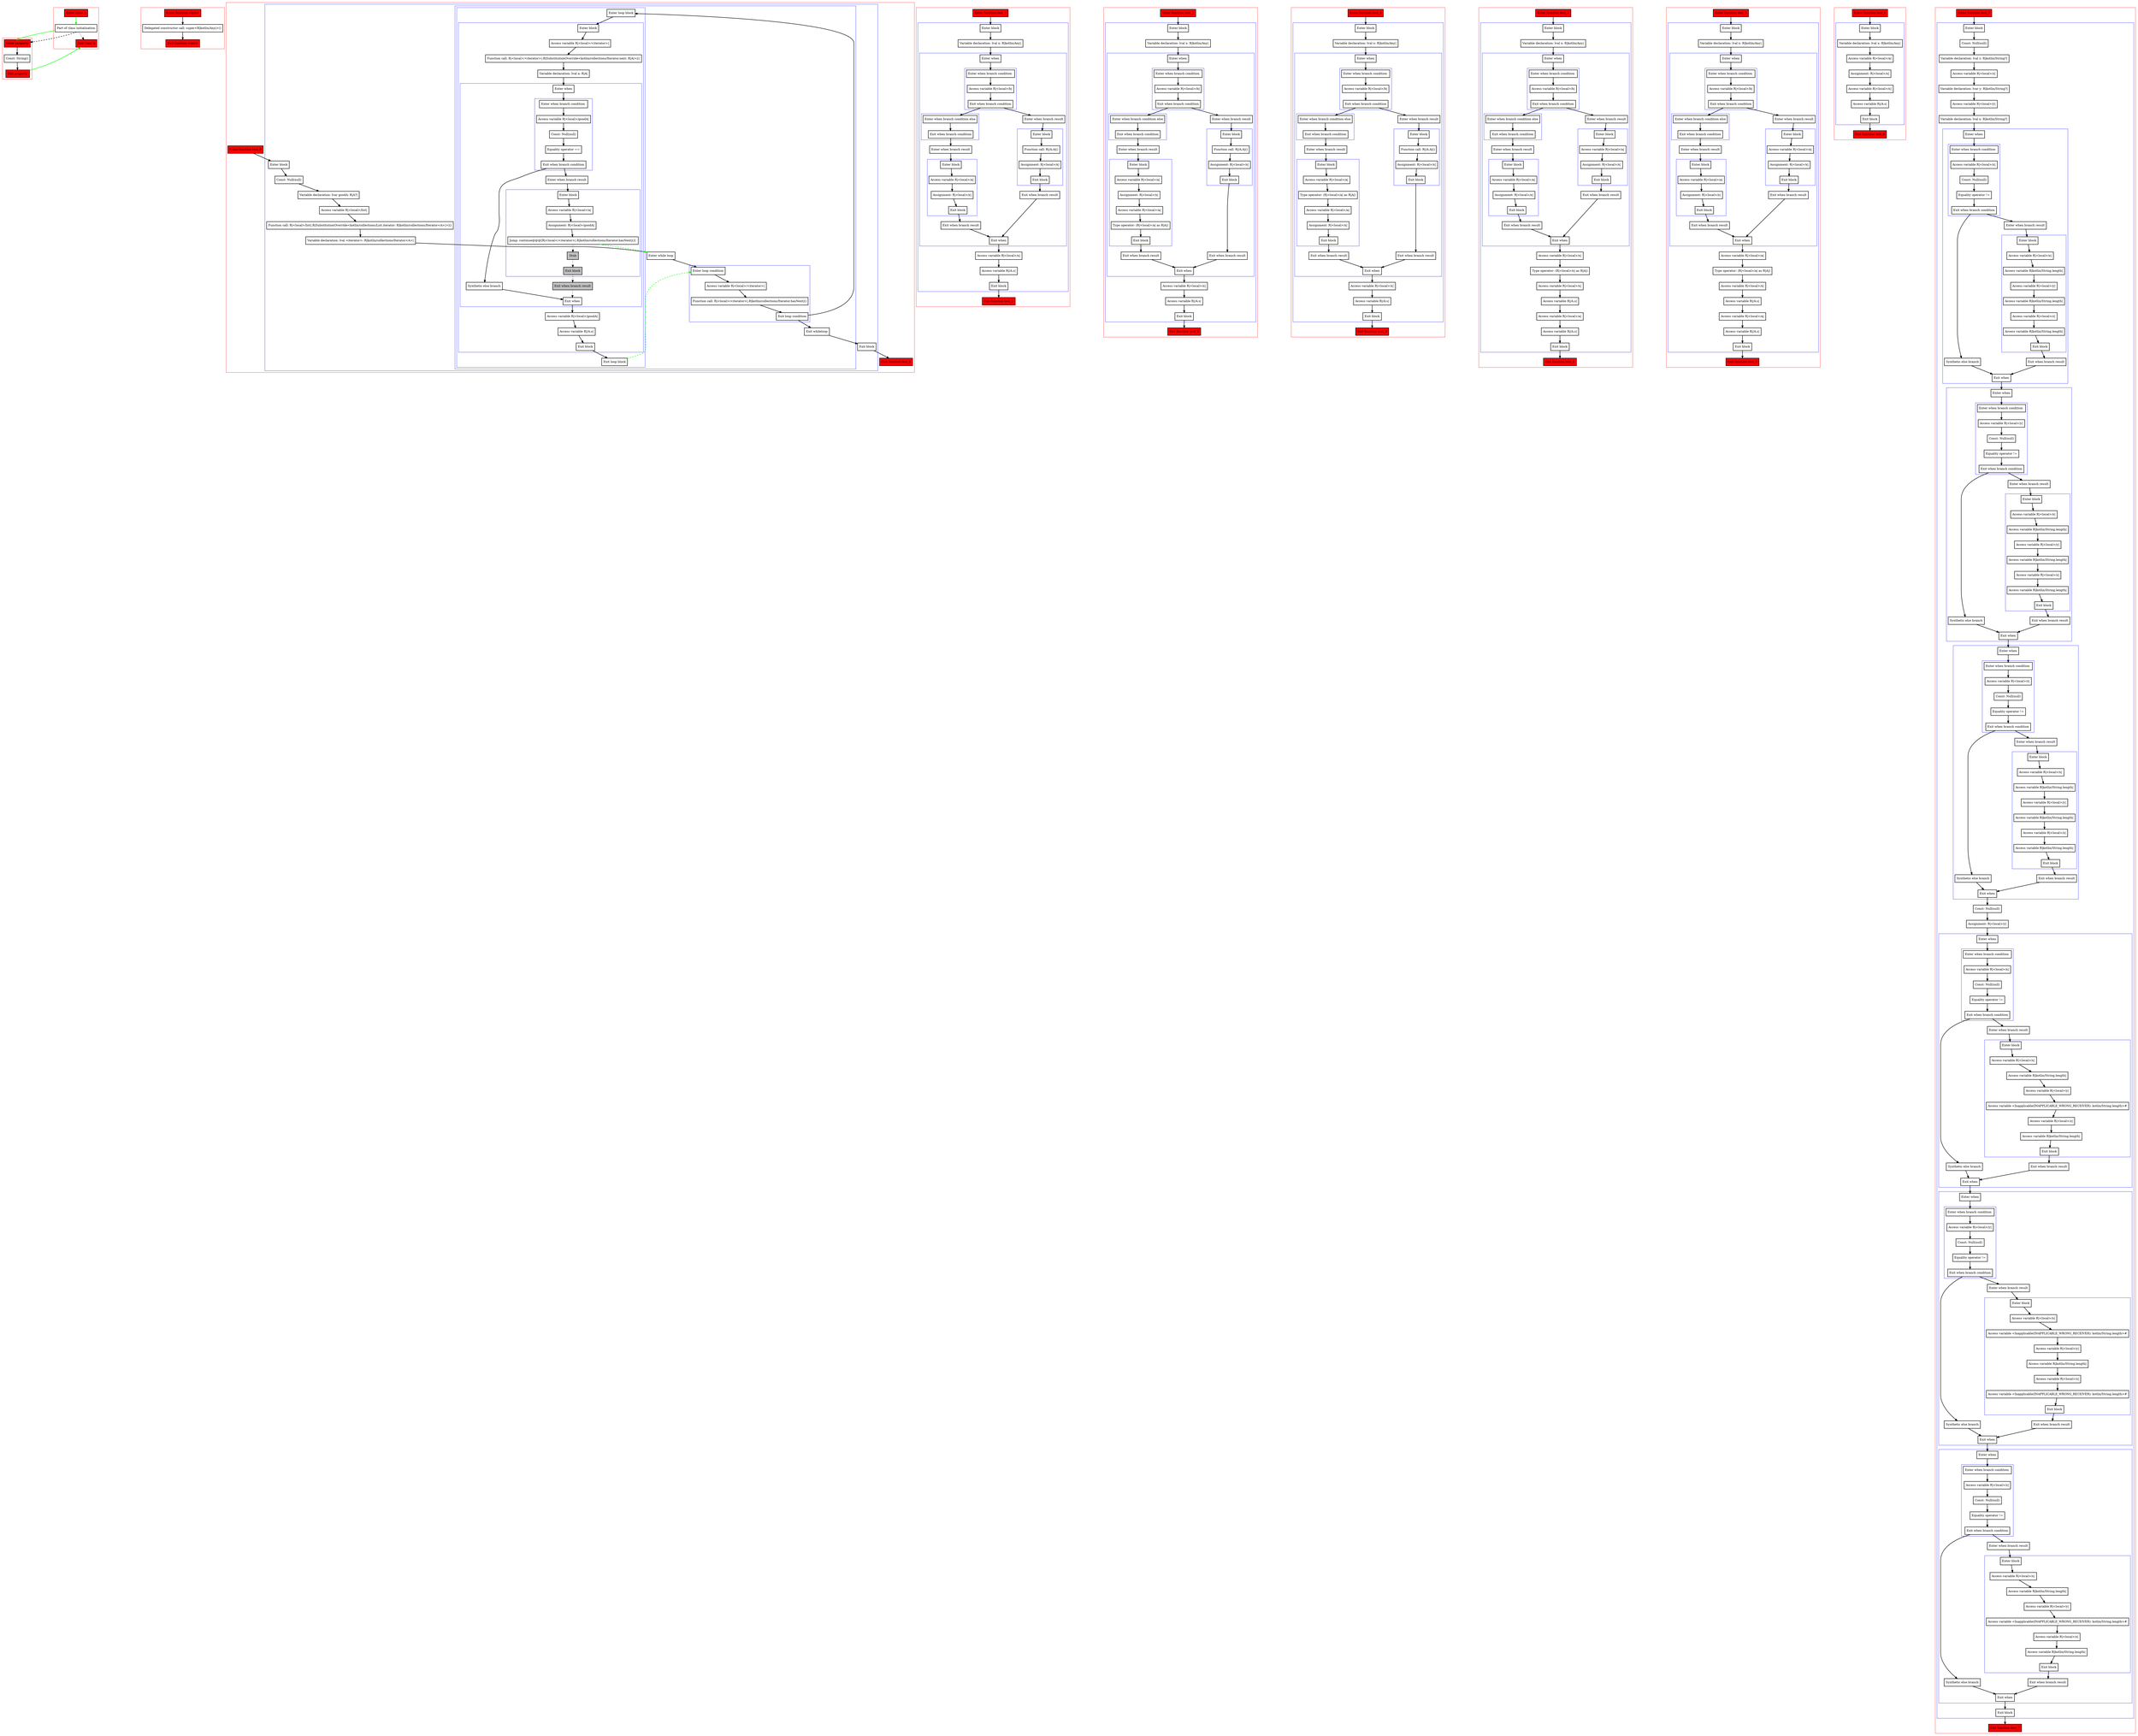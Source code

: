 digraph boundSmartcastsInBranches_kt {
    graph [nodesep=3]
    node [shape=box penwidth=2]
    edge [penwidth=2]

    subgraph cluster_0 {
        color=red
        0 [label="Enter class A" style="filled" fillcolor=red];
        1 [label="Part of class initialization"];
        2 [label="Exit class A" style="filled" fillcolor=red];
    }
    0 -> {1} [color=green];
    1 -> {2} [style=dotted];
    1 -> {6} [color=green];
    1 -> {6} [style=dashed];

    subgraph cluster_1 {
        color=red
        3 [label="Enter function <init>" style="filled" fillcolor=red];
        4 [label="Delegated constructor call: super<R|kotlin/Any|>()"];
        5 [label="Exit function <init>" style="filled" fillcolor=red];
    }
    3 -> {4};
    4 -> {5};

    subgraph cluster_2 {
        color=red
        6 [label="Enter property" style="filled" fillcolor=red];
        7 [label="Const: String()"];
        8 [label="Exit property" style="filled" fillcolor=red];
    }
    6 -> {7};
    7 -> {8};
    8 -> {2} [color=green];

    subgraph cluster_3 {
        color=red
        9 [label="Enter function test_0" style="filled" fillcolor=red];
        subgraph cluster_4 {
            color=blue
            10 [label="Enter block"];
            11 [label="Const: Null(null)"];
            12 [label="Variable declaration: lvar goodA: R|A?|"];
            13 [label="Access variable R|<local>/list|"];
            14 [label="Function call: R|<local>/list|.R|SubstitutionOverride<kotlin/collections/List.iterator: R|kotlin/collections/Iterator<A>|>|()"];
            15 [label="Variable declaration: lval <iterator>: R|kotlin/collections/Iterator<A>|"];
            subgraph cluster_5 {
                color=blue
                16 [label="Enter while loop"];
                subgraph cluster_6 {
                    color=blue
                    17 [label="Enter loop condition"];
                    18 [label="Access variable R|<local>/<iterator>|"];
                    19 [label="Function call: R|<local>/<iterator>|.R|kotlin/collections/Iterator.hasNext|()"];
                    20 [label="Exit loop condition"];
                }
                subgraph cluster_7 {
                    color=blue
                    21 [label="Enter loop block"];
                    subgraph cluster_8 {
                        color=blue
                        22 [label="Enter block"];
                        23 [label="Access variable R|<local>/<iterator>|"];
                        24 [label="Function call: R|<local>/<iterator>|.R|SubstitutionOverride<kotlin/collections/Iterator.next: R|A|>|()"];
                        25 [label="Variable declaration: lval a: R|A|"];
                        subgraph cluster_9 {
                            color=blue
                            26 [label="Enter when"];
                            subgraph cluster_10 {
                                color=blue
                                27 [label="Enter when branch condition "];
                                28 [label="Access variable R|<local>/goodA|"];
                                29 [label="Const: Null(null)"];
                                30 [label="Equality operator =="];
                                31 [label="Exit when branch condition"];
                            }
                            32 [label="Synthetic else branch"];
                            33 [label="Enter when branch result"];
                            subgraph cluster_11 {
                                color=blue
                                34 [label="Enter block"];
                                35 [label="Access variable R|<local>/a|"];
                                36 [label="Assignment: R|<local>/goodA|"];
                                37 [label="Jump: continue@@@[R|<local>/<iterator>|.R|kotlin/collections/Iterator.hasNext|()] "];
                                38 [label="Stub" style="filled" fillcolor=gray];
                                39 [label="Exit block" style="filled" fillcolor=gray];
                            }
                            40 [label="Exit when branch result" style="filled" fillcolor=gray];
                            41 [label="Exit when"];
                        }
                        42 [label="Access variable R|<local>/goodA|"];
                        43 [label="Access variable R|/A.s|"];
                        44 [label="Exit block"];
                    }
                    45 [label="Exit loop block"];
                }
                46 [label="Exit whileloop"];
            }
            47 [label="Exit block"];
        }
        48 [label="Exit function test_0" style="filled" fillcolor=red];
    }
    9 -> {10};
    10 -> {11};
    11 -> {12};
    12 -> {13};
    13 -> {14};
    14 -> {15};
    15 -> {16};
    16 -> {17};
    17 -> {18};
    18 -> {19};
    19 -> {20};
    20 -> {46 21};
    21 -> {22};
    22 -> {23};
    23 -> {24};
    24 -> {25};
    25 -> {26};
    26 -> {27};
    27 -> {28};
    28 -> {29};
    29 -> {30};
    30 -> {31};
    31 -> {33 32};
    32 -> {41};
    33 -> {34};
    34 -> {35};
    35 -> {36};
    36 -> {37};
    37 -> {38} [style=dotted];
    37 -> {16} [color=green style=dashed];
    38 -> {39} [style=dotted];
    39 -> {40} [style=dotted];
    40 -> {41} [style=dotted];
    41 -> {42};
    42 -> {43};
    43 -> {44};
    44 -> {45};
    45 -> {17} [color=green style=dashed];
    46 -> {47};
    47 -> {48};

    subgraph cluster_12 {
        color=red
        49 [label="Enter function test_1" style="filled" fillcolor=red];
        subgraph cluster_13 {
            color=blue
            50 [label="Enter block"];
            51 [label="Variable declaration: lval x: R|kotlin/Any|"];
            subgraph cluster_14 {
                color=blue
                52 [label="Enter when"];
                subgraph cluster_15 {
                    color=blue
                    53 [label="Enter when branch condition "];
                    54 [label="Access variable R|<local>/b|"];
                    55 [label="Exit when branch condition"];
                }
                subgraph cluster_16 {
                    color=blue
                    56 [label="Enter when branch condition else"];
                    57 [label="Exit when branch condition"];
                }
                58 [label="Enter when branch result"];
                subgraph cluster_17 {
                    color=blue
                    59 [label="Enter block"];
                    60 [label="Access variable R|<local>/a|"];
                    61 [label="Assignment: R|<local>/x|"];
                    62 [label="Exit block"];
                }
                63 [label="Exit when branch result"];
                64 [label="Enter when branch result"];
                subgraph cluster_18 {
                    color=blue
                    65 [label="Enter block"];
                    66 [label="Function call: R|/A.A|()"];
                    67 [label="Assignment: R|<local>/x|"];
                    68 [label="Exit block"];
                }
                69 [label="Exit when branch result"];
                70 [label="Exit when"];
            }
            71 [label="Access variable R|<local>/x|"];
            72 [label="Access variable R|/A.s|"];
            73 [label="Exit block"];
        }
        74 [label="Exit function test_1" style="filled" fillcolor=red];
    }
    49 -> {50};
    50 -> {51};
    51 -> {52};
    52 -> {53};
    53 -> {54};
    54 -> {55};
    55 -> {64 56};
    56 -> {57};
    57 -> {58};
    58 -> {59};
    59 -> {60};
    60 -> {61};
    61 -> {62};
    62 -> {63};
    63 -> {70};
    64 -> {65};
    65 -> {66};
    66 -> {67};
    67 -> {68};
    68 -> {69};
    69 -> {70};
    70 -> {71};
    71 -> {72};
    72 -> {73};
    73 -> {74};

    subgraph cluster_19 {
        color=red
        75 [label="Enter function test_2" style="filled" fillcolor=red];
        subgraph cluster_20 {
            color=blue
            76 [label="Enter block"];
            77 [label="Variable declaration: lval x: R|kotlin/Any|"];
            subgraph cluster_21 {
                color=blue
                78 [label="Enter when"];
                subgraph cluster_22 {
                    color=blue
                    79 [label="Enter when branch condition "];
                    80 [label="Access variable R|<local>/b|"];
                    81 [label="Exit when branch condition"];
                }
                subgraph cluster_23 {
                    color=blue
                    82 [label="Enter when branch condition else"];
                    83 [label="Exit when branch condition"];
                }
                84 [label="Enter when branch result"];
                subgraph cluster_24 {
                    color=blue
                    85 [label="Enter block"];
                    86 [label="Access variable R|<local>/a|"];
                    87 [label="Assignment: R|<local>/x|"];
                    88 [label="Access variable R|<local>/a|"];
                    89 [label="Type operator: (R|<local>/a| as R|A|)"];
                    90 [label="Exit block"];
                }
                91 [label="Exit when branch result"];
                92 [label="Enter when branch result"];
                subgraph cluster_25 {
                    color=blue
                    93 [label="Enter block"];
                    94 [label="Function call: R|/A.A|()"];
                    95 [label="Assignment: R|<local>/x|"];
                    96 [label="Exit block"];
                }
                97 [label="Exit when branch result"];
                98 [label="Exit when"];
            }
            99 [label="Access variable R|<local>/x|"];
            100 [label="Access variable R|/A.s|"];
            101 [label="Exit block"];
        }
        102 [label="Exit function test_2" style="filled" fillcolor=red];
    }
    75 -> {76};
    76 -> {77};
    77 -> {78};
    78 -> {79};
    79 -> {80};
    80 -> {81};
    81 -> {92 82};
    82 -> {83};
    83 -> {84};
    84 -> {85};
    85 -> {86};
    86 -> {87};
    87 -> {88};
    88 -> {89};
    89 -> {90};
    90 -> {91};
    91 -> {98};
    92 -> {93};
    93 -> {94};
    94 -> {95};
    95 -> {96};
    96 -> {97};
    97 -> {98};
    98 -> {99};
    99 -> {100};
    100 -> {101};
    101 -> {102};

    subgraph cluster_26 {
        color=red
        103 [label="Enter function test_3" style="filled" fillcolor=red];
        subgraph cluster_27 {
            color=blue
            104 [label="Enter block"];
            105 [label="Variable declaration: lval x: R|kotlin/Any|"];
            subgraph cluster_28 {
                color=blue
                106 [label="Enter when"];
                subgraph cluster_29 {
                    color=blue
                    107 [label="Enter when branch condition "];
                    108 [label="Access variable R|<local>/b|"];
                    109 [label="Exit when branch condition"];
                }
                subgraph cluster_30 {
                    color=blue
                    110 [label="Enter when branch condition else"];
                    111 [label="Exit when branch condition"];
                }
                112 [label="Enter when branch result"];
                subgraph cluster_31 {
                    color=blue
                    113 [label="Enter block"];
                    114 [label="Access variable R|<local>/a|"];
                    115 [label="Type operator: (R|<local>/a| as R|A|)"];
                    116 [label="Access variable R|<local>/a|"];
                    117 [label="Assignment: R|<local>/x|"];
                    118 [label="Exit block"];
                }
                119 [label="Exit when branch result"];
                120 [label="Enter when branch result"];
                subgraph cluster_32 {
                    color=blue
                    121 [label="Enter block"];
                    122 [label="Function call: R|/A.A|()"];
                    123 [label="Assignment: R|<local>/x|"];
                    124 [label="Exit block"];
                }
                125 [label="Exit when branch result"];
                126 [label="Exit when"];
            }
            127 [label="Access variable R|<local>/x|"];
            128 [label="Access variable R|/A.s|"];
            129 [label="Exit block"];
        }
        130 [label="Exit function test_3" style="filled" fillcolor=red];
    }
    103 -> {104};
    104 -> {105};
    105 -> {106};
    106 -> {107};
    107 -> {108};
    108 -> {109};
    109 -> {120 110};
    110 -> {111};
    111 -> {112};
    112 -> {113};
    113 -> {114};
    114 -> {115};
    115 -> {116};
    116 -> {117};
    117 -> {118};
    118 -> {119};
    119 -> {126};
    120 -> {121};
    121 -> {122};
    122 -> {123};
    123 -> {124};
    124 -> {125};
    125 -> {126};
    126 -> {127};
    127 -> {128};
    128 -> {129};
    129 -> {130};

    subgraph cluster_33 {
        color=red
        131 [label="Enter function test_4" style="filled" fillcolor=red];
        subgraph cluster_34 {
            color=blue
            132 [label="Enter block"];
            133 [label="Variable declaration: lval x: R|kotlin/Any|"];
            subgraph cluster_35 {
                color=blue
                134 [label="Enter when"];
                subgraph cluster_36 {
                    color=blue
                    135 [label="Enter when branch condition "];
                    136 [label="Access variable R|<local>/b|"];
                    137 [label="Exit when branch condition"];
                }
                subgraph cluster_37 {
                    color=blue
                    138 [label="Enter when branch condition else"];
                    139 [label="Exit when branch condition"];
                }
                140 [label="Enter when branch result"];
                subgraph cluster_38 {
                    color=blue
                    141 [label="Enter block"];
                    142 [label="Access variable R|<local>/a|"];
                    143 [label="Assignment: R|<local>/x|"];
                    144 [label="Exit block"];
                }
                145 [label="Exit when branch result"];
                146 [label="Enter when branch result"];
                subgraph cluster_39 {
                    color=blue
                    147 [label="Enter block"];
                    148 [label="Access variable R|<local>/a|"];
                    149 [label="Assignment: R|<local>/x|"];
                    150 [label="Exit block"];
                }
                151 [label="Exit when branch result"];
                152 [label="Exit when"];
            }
            153 [label="Access variable R|<local>/x|"];
            154 [label="Type operator: (R|<local>/x| as R|A|)"];
            155 [label="Access variable R|<local>/x|"];
            156 [label="Access variable R|/A.s|"];
            157 [label="Access variable R|<local>/a|"];
            158 [label="Access variable R|/A.s|"];
            159 [label="Exit block"];
        }
        160 [label="Exit function test_4" style="filled" fillcolor=red];
    }
    131 -> {132};
    132 -> {133};
    133 -> {134};
    134 -> {135};
    135 -> {136};
    136 -> {137};
    137 -> {146 138};
    138 -> {139};
    139 -> {140};
    140 -> {141};
    141 -> {142};
    142 -> {143};
    143 -> {144};
    144 -> {145};
    145 -> {152};
    146 -> {147};
    147 -> {148};
    148 -> {149};
    149 -> {150};
    150 -> {151};
    151 -> {152};
    152 -> {153};
    153 -> {154};
    154 -> {155};
    155 -> {156};
    156 -> {157};
    157 -> {158};
    158 -> {159};
    159 -> {160};

    subgraph cluster_40 {
        color=red
        161 [label="Enter function test_5" style="filled" fillcolor=red];
        subgraph cluster_41 {
            color=blue
            162 [label="Enter block"];
            163 [label="Variable declaration: lval x: R|kotlin/Any|"];
            subgraph cluster_42 {
                color=blue
                164 [label="Enter when"];
                subgraph cluster_43 {
                    color=blue
                    165 [label="Enter when branch condition "];
                    166 [label="Access variable R|<local>/b|"];
                    167 [label="Exit when branch condition"];
                }
                subgraph cluster_44 {
                    color=blue
                    168 [label="Enter when branch condition else"];
                    169 [label="Exit when branch condition"];
                }
                170 [label="Enter when branch result"];
                subgraph cluster_45 {
                    color=blue
                    171 [label="Enter block"];
                    172 [label="Access variable R|<local>/a|"];
                    173 [label="Assignment: R|<local>/x|"];
                    174 [label="Exit block"];
                }
                175 [label="Exit when branch result"];
                176 [label="Enter when branch result"];
                subgraph cluster_46 {
                    color=blue
                    177 [label="Enter block"];
                    178 [label="Access variable R|<local>/a|"];
                    179 [label="Assignment: R|<local>/x|"];
                    180 [label="Exit block"];
                }
                181 [label="Exit when branch result"];
                182 [label="Exit when"];
            }
            183 [label="Access variable R|<local>/a|"];
            184 [label="Type operator: (R|<local>/a| as R|A|)"];
            185 [label="Access variable R|<local>/x|"];
            186 [label="Access variable R|/A.s|"];
            187 [label="Access variable R|<local>/a|"];
            188 [label="Access variable R|/A.s|"];
            189 [label="Exit block"];
        }
        190 [label="Exit function test_5" style="filled" fillcolor=red];
    }
    161 -> {162};
    162 -> {163};
    163 -> {164};
    164 -> {165};
    165 -> {166};
    166 -> {167};
    167 -> {176 168};
    168 -> {169};
    169 -> {170};
    170 -> {171};
    171 -> {172};
    172 -> {173};
    173 -> {174};
    174 -> {175};
    175 -> {182};
    176 -> {177};
    177 -> {178};
    178 -> {179};
    179 -> {180};
    180 -> {181};
    181 -> {182};
    182 -> {183};
    183 -> {184};
    184 -> {185};
    185 -> {186};
    186 -> {187};
    187 -> {188};
    188 -> {189};
    189 -> {190};

    subgraph cluster_47 {
        color=red
        191 [label="Enter function test_6" style="filled" fillcolor=red];
        subgraph cluster_48 {
            color=blue
            192 [label="Enter block"];
            193 [label="Variable declaration: lval x: R|kotlin/Any|"];
            194 [label="Access variable R|<local>/a|"];
            195 [label="Assignment: R|<local>/x|"];
            196 [label="Access variable R|<local>/x|"];
            197 [label="Access variable R|/A.s|"];
            198 [label="Exit block"];
        }
        199 [label="Exit function test_6" style="filled" fillcolor=red];
    }
    191 -> {192};
    192 -> {193};
    193 -> {194};
    194 -> {195};
    195 -> {196};
    196 -> {197};
    197 -> {198};
    198 -> {199};

    subgraph cluster_49 {
        color=red
        200 [label="Enter function test_7" style="filled" fillcolor=red];
        subgraph cluster_50 {
            color=blue
            201 [label="Enter block"];
            202 [label="Const: Null(null)"];
            203 [label="Variable declaration: lval z: R|kotlin/String?|"];
            204 [label="Access variable R|<local>/z|"];
            205 [label="Variable declaration: lvar y: R|kotlin/String?|"];
            206 [label="Access variable R|<local>/y|"];
            207 [label="Variable declaration: lval x: R|kotlin/String?|"];
            subgraph cluster_51 {
                color=blue
                208 [label="Enter when"];
                subgraph cluster_52 {
                    color=blue
                    209 [label="Enter when branch condition "];
                    210 [label="Access variable R|<local>/x|"];
                    211 [label="Const: Null(null)"];
                    212 [label="Equality operator !="];
                    213 [label="Exit when branch condition"];
                }
                214 [label="Synthetic else branch"];
                215 [label="Enter when branch result"];
                subgraph cluster_53 {
                    color=blue
                    216 [label="Enter block"];
                    217 [label="Access variable R|<local>/x|"];
                    218 [label="Access variable R|kotlin/String.length|"];
                    219 [label="Access variable R|<local>/y|"];
                    220 [label="Access variable R|kotlin/String.length|"];
                    221 [label="Access variable R|<local>/z|"];
                    222 [label="Access variable R|kotlin/String.length|"];
                    223 [label="Exit block"];
                }
                224 [label="Exit when branch result"];
                225 [label="Exit when"];
            }
            subgraph cluster_54 {
                color=blue
                226 [label="Enter when"];
                subgraph cluster_55 {
                    color=blue
                    227 [label="Enter when branch condition "];
                    228 [label="Access variable R|<local>/y|"];
                    229 [label="Const: Null(null)"];
                    230 [label="Equality operator !="];
                    231 [label="Exit when branch condition"];
                }
                232 [label="Synthetic else branch"];
                233 [label="Enter when branch result"];
                subgraph cluster_56 {
                    color=blue
                    234 [label="Enter block"];
                    235 [label="Access variable R|<local>/x|"];
                    236 [label="Access variable R|kotlin/String.length|"];
                    237 [label="Access variable R|<local>/y|"];
                    238 [label="Access variable R|kotlin/String.length|"];
                    239 [label="Access variable R|<local>/z|"];
                    240 [label="Access variable R|kotlin/String.length|"];
                    241 [label="Exit block"];
                }
                242 [label="Exit when branch result"];
                243 [label="Exit when"];
            }
            subgraph cluster_57 {
                color=blue
                244 [label="Enter when"];
                subgraph cluster_58 {
                    color=blue
                    245 [label="Enter when branch condition "];
                    246 [label="Access variable R|<local>/z|"];
                    247 [label="Const: Null(null)"];
                    248 [label="Equality operator !="];
                    249 [label="Exit when branch condition"];
                }
                250 [label="Synthetic else branch"];
                251 [label="Enter when branch result"];
                subgraph cluster_59 {
                    color=blue
                    252 [label="Enter block"];
                    253 [label="Access variable R|<local>/x|"];
                    254 [label="Access variable R|kotlin/String.length|"];
                    255 [label="Access variable R|<local>/y|"];
                    256 [label="Access variable R|kotlin/String.length|"];
                    257 [label="Access variable R|<local>/z|"];
                    258 [label="Access variable R|kotlin/String.length|"];
                    259 [label="Exit block"];
                }
                260 [label="Exit when branch result"];
                261 [label="Exit when"];
            }
            262 [label="Const: Null(null)"];
            263 [label="Assignment: R|<local>/y|"];
            subgraph cluster_60 {
                color=blue
                264 [label="Enter when"];
                subgraph cluster_61 {
                    color=blue
                    265 [label="Enter when branch condition "];
                    266 [label="Access variable R|<local>/x|"];
                    267 [label="Const: Null(null)"];
                    268 [label="Equality operator !="];
                    269 [label="Exit when branch condition"];
                }
                270 [label="Synthetic else branch"];
                271 [label="Enter when branch result"];
                subgraph cluster_62 {
                    color=blue
                    272 [label="Enter block"];
                    273 [label="Access variable R|<local>/x|"];
                    274 [label="Access variable R|kotlin/String.length|"];
                    275 [label="Access variable R|<local>/y|"];
                    276 [label="Access variable <Inapplicable(INAPPLICABLE_WRONG_RECEIVER): kotlin/String.length>#"];
                    277 [label="Access variable R|<local>/z|"];
                    278 [label="Access variable R|kotlin/String.length|"];
                    279 [label="Exit block"];
                }
                280 [label="Exit when branch result"];
                281 [label="Exit when"];
            }
            subgraph cluster_63 {
                color=blue
                282 [label="Enter when"];
                subgraph cluster_64 {
                    color=blue
                    283 [label="Enter when branch condition "];
                    284 [label="Access variable R|<local>/y|"];
                    285 [label="Const: Null(null)"];
                    286 [label="Equality operator !="];
                    287 [label="Exit when branch condition"];
                }
                288 [label="Synthetic else branch"];
                289 [label="Enter when branch result"];
                subgraph cluster_65 {
                    color=blue
                    290 [label="Enter block"];
                    291 [label="Access variable R|<local>/x|"];
                    292 [label="Access variable <Inapplicable(INAPPLICABLE_WRONG_RECEIVER): kotlin/String.length>#"];
                    293 [label="Access variable R|<local>/y|"];
                    294 [label="Access variable R|kotlin/String.length|"];
                    295 [label="Access variable R|<local>/z|"];
                    296 [label="Access variable <Inapplicable(INAPPLICABLE_WRONG_RECEIVER): kotlin/String.length>#"];
                    297 [label="Exit block"];
                }
                298 [label="Exit when branch result"];
                299 [label="Exit when"];
            }
            subgraph cluster_66 {
                color=blue
                300 [label="Enter when"];
                subgraph cluster_67 {
                    color=blue
                    301 [label="Enter when branch condition "];
                    302 [label="Access variable R|<local>/z|"];
                    303 [label="Const: Null(null)"];
                    304 [label="Equality operator !="];
                    305 [label="Exit when branch condition"];
                }
                306 [label="Synthetic else branch"];
                307 [label="Enter when branch result"];
                subgraph cluster_68 {
                    color=blue
                    308 [label="Enter block"];
                    309 [label="Access variable R|<local>/x|"];
                    310 [label="Access variable R|kotlin/String.length|"];
                    311 [label="Access variable R|<local>/y|"];
                    312 [label="Access variable <Inapplicable(INAPPLICABLE_WRONG_RECEIVER): kotlin/String.length>#"];
                    313 [label="Access variable R|<local>/z|"];
                    314 [label="Access variable R|kotlin/String.length|"];
                    315 [label="Exit block"];
                }
                316 [label="Exit when branch result"];
                317 [label="Exit when"];
            }
            318 [label="Exit block"];
        }
        319 [label="Exit function test_7" style="filled" fillcolor=red];
    }
    200 -> {201};
    201 -> {202};
    202 -> {203};
    203 -> {204};
    204 -> {205};
    205 -> {206};
    206 -> {207};
    207 -> {208};
    208 -> {209};
    209 -> {210};
    210 -> {211};
    211 -> {212};
    212 -> {213};
    213 -> {215 214};
    214 -> {225};
    215 -> {216};
    216 -> {217};
    217 -> {218};
    218 -> {219};
    219 -> {220};
    220 -> {221};
    221 -> {222};
    222 -> {223};
    223 -> {224};
    224 -> {225};
    225 -> {226};
    226 -> {227};
    227 -> {228};
    228 -> {229};
    229 -> {230};
    230 -> {231};
    231 -> {233 232};
    232 -> {243};
    233 -> {234};
    234 -> {235};
    235 -> {236};
    236 -> {237};
    237 -> {238};
    238 -> {239};
    239 -> {240};
    240 -> {241};
    241 -> {242};
    242 -> {243};
    243 -> {244};
    244 -> {245};
    245 -> {246};
    246 -> {247};
    247 -> {248};
    248 -> {249};
    249 -> {251 250};
    250 -> {261};
    251 -> {252};
    252 -> {253};
    253 -> {254};
    254 -> {255};
    255 -> {256};
    256 -> {257};
    257 -> {258};
    258 -> {259};
    259 -> {260};
    260 -> {261};
    261 -> {262};
    262 -> {263};
    263 -> {264};
    264 -> {265};
    265 -> {266};
    266 -> {267};
    267 -> {268};
    268 -> {269};
    269 -> {271 270};
    270 -> {281};
    271 -> {272};
    272 -> {273};
    273 -> {274};
    274 -> {275};
    275 -> {276};
    276 -> {277};
    277 -> {278};
    278 -> {279};
    279 -> {280};
    280 -> {281};
    281 -> {282};
    282 -> {283};
    283 -> {284};
    284 -> {285};
    285 -> {286};
    286 -> {287};
    287 -> {289 288};
    288 -> {299};
    289 -> {290};
    290 -> {291};
    291 -> {292};
    292 -> {293};
    293 -> {294};
    294 -> {295};
    295 -> {296};
    296 -> {297};
    297 -> {298};
    298 -> {299};
    299 -> {300};
    300 -> {301};
    301 -> {302};
    302 -> {303};
    303 -> {304};
    304 -> {305};
    305 -> {307 306};
    306 -> {317};
    307 -> {308};
    308 -> {309};
    309 -> {310};
    310 -> {311};
    311 -> {312};
    312 -> {313};
    313 -> {314};
    314 -> {315};
    315 -> {316};
    316 -> {317};
    317 -> {318};
    318 -> {319};

}
